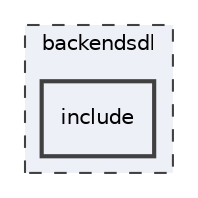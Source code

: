 digraph "/home/francisco/Projects/gameEngines/Pong/backendsdl/include"
{
 // LATEX_PDF_SIZE
  edge [fontname="Helvetica",fontsize="10",labelfontname="Helvetica",labelfontsize="10"];
  node [fontname="Helvetica",fontsize="10",shape=record];
  compound=true
  subgraph clusterdir_f8aa047dbd281c6c05aabec40f689dd3 {
    graph [ bgcolor="#edf0f7", pencolor="grey25", style="filled,dashed,", label="backendsdl", fontname="Helvetica", fontsize="10", URL="dir_f8aa047dbd281c6c05aabec40f689dd3.html"]
  dir_b2943789e563ea7f327eba7bf3e6f018 [shape=box, label="include", style="filled,bold,", fillcolor="#edf0f7", color="grey25", URL="dir_b2943789e563ea7f327eba7bf3e6f018.html"];
  }
}
